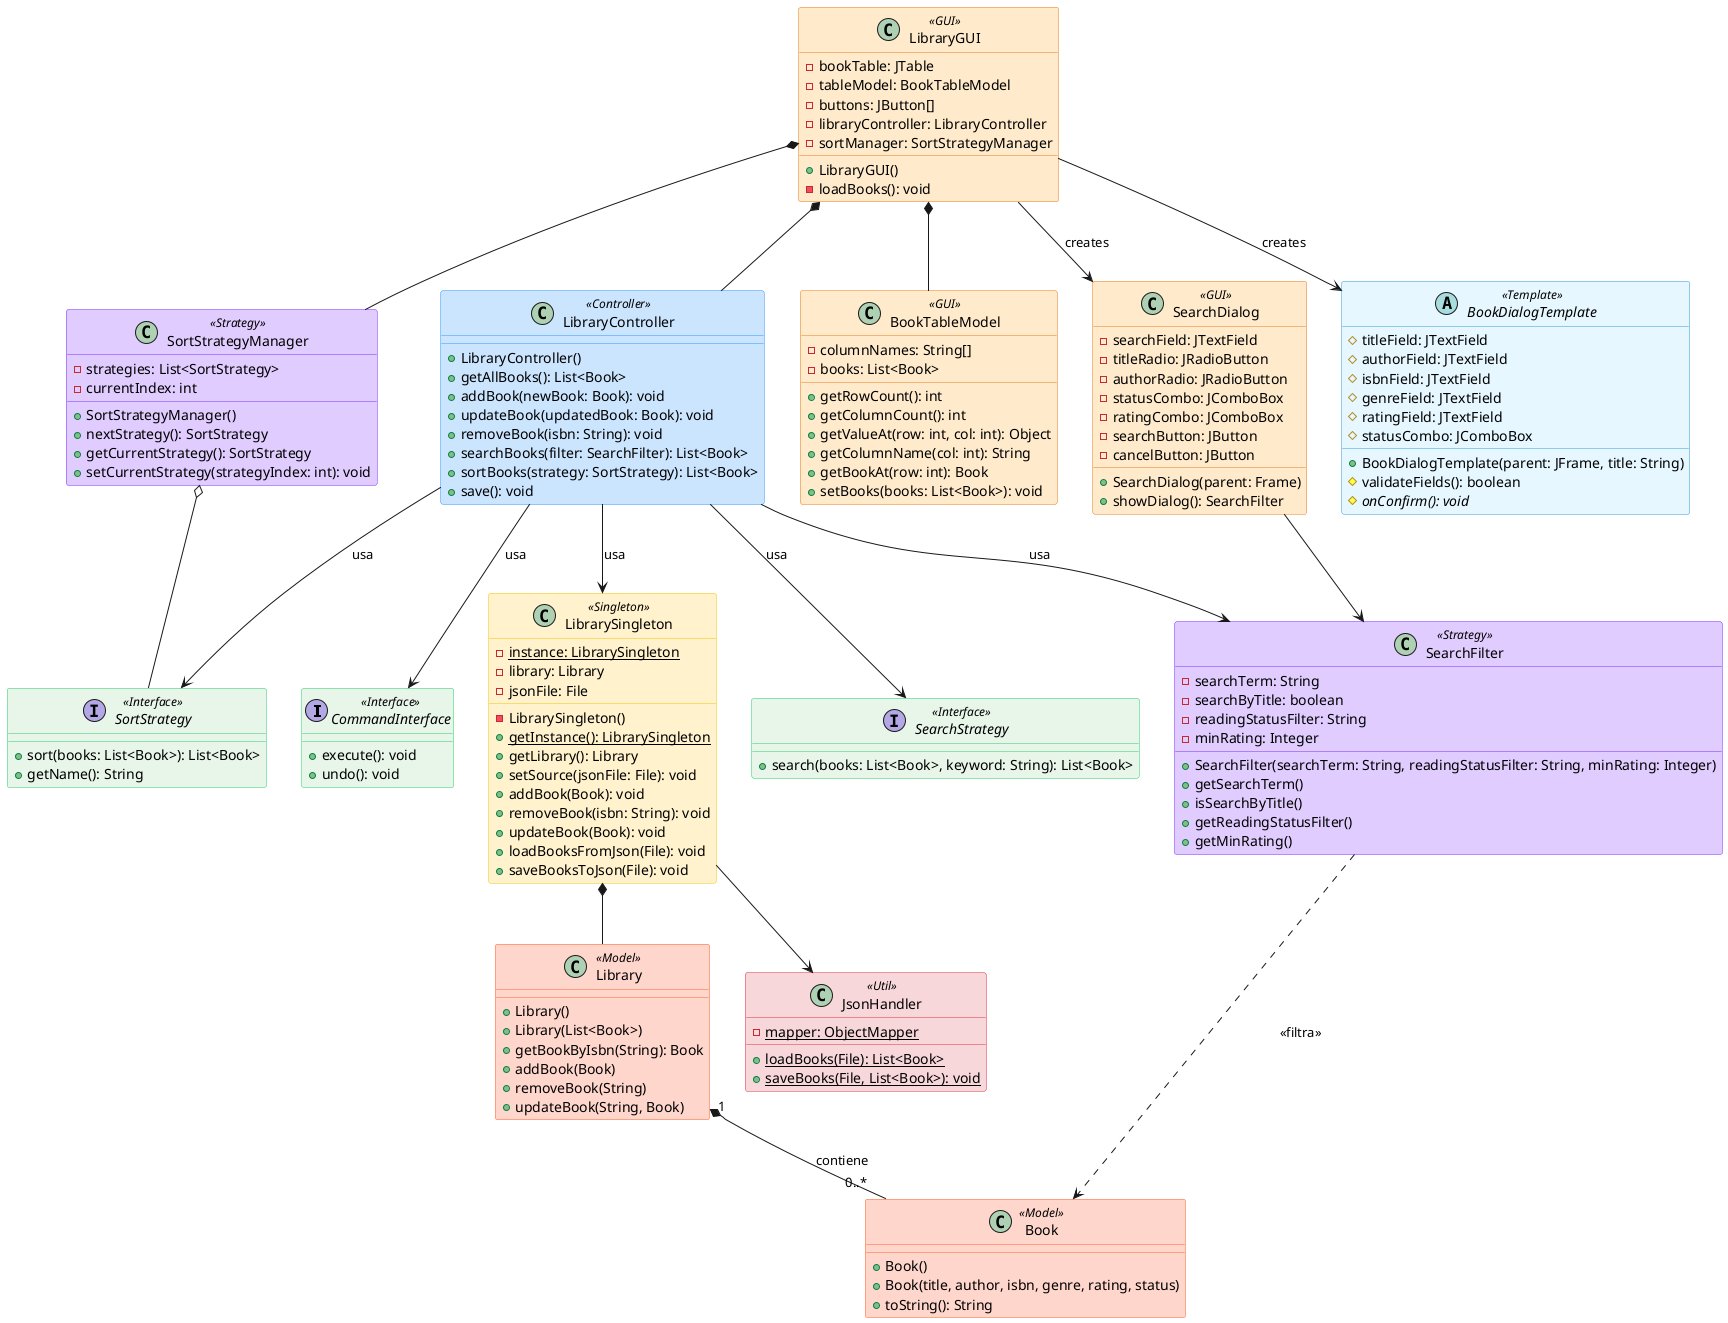 @startuml Complete Class Diagram

skinparam package {
    BackgroundColor White
    BorderColor Black
}

skinparam class {
    BackgroundColor<<GUI>> #FFEBCC
    BorderColor<<GUI>> #E67E22

    BackgroundColor<<Template>> #E6F7FF
    BorderColor<<Template>> #3498DB

    BackgroundColor<<Singleton>> #FFF2CC
    BorderColor<<Singleton>> #F1C40F

    BackgroundColor<<Interface>> #E8F5E9
    BorderColor<<Interface>> #2ECC71

    BackgroundColor<<Controller>> #CCE5FF
    BorderColor<<Controller>> #3399FF

    BackgroundColor<<Model>> #FFD6CC
    BorderColor<<Model>> #FF6633

    BackgroundColor<<Util>> #F8D7DA
    BorderColor<<Util>> #DC3545

    BackgroundColor<<Strategy>> #E0CCFF
    BorderColor<<Strategy>> #7A33FF
}

top to bottom direction

interface CommandInterface <<Interface>> {
    + execute(): void
    + undo(): void
}

class LibraryGUI <<GUI>> {
    - bookTable: JTable
    - tableModel: BookTableModel
    - buttons: JButton[]
    - libraryController: LibraryController
    - sortManager: SortStrategyManager
    + LibraryGUI()
    - loadBooks(): void
}

class BookTableModel <<GUI>> {
    - columnNames: String[]
    - books: List<Book>
    + getRowCount(): int
    + getColumnCount(): int
    + getValueAt(row: int, col: int): Object
    + getColumnName(col: int): String
    + getBookAt(row: int): Book
    + setBooks(books: List<Book>): void
}

class SearchDialog <<GUI>> {
    - searchField: JTextField
    - titleRadio: JRadioButton
    - authorRadio: JRadioButton
    - statusCombo: JComboBox
    - ratingCombo: JComboBox
    - searchButton: JButton
    - cancelButton: JButton
    + SearchDialog(parent: Frame)
    + showDialog(): SearchFilter
}

abstract class BookDialogTemplate <<Template>> {
    # titleField: JTextField
    # authorField: JTextField
    # isbnField: JTextField
    # genreField: JTextField
    # ratingField: JTextField
    # statusCombo: JComboBox
    + BookDialogTemplate(parent: JFrame, title: String)
    # validateFields(): boolean
    # {abstract} onConfirm(): void
}

interface SearchStrategy <<Interface>> {
    + search(books: List<Book>, keyword: String): List<Book>
}

interface SortStrategy <<Interface>> {
    + sort(books: List<Book>): List<Book>
    + getName(): String
}

class SortStrategyManager <<Strategy>> {
    - strategies: List<SortStrategy>
    - currentIndex: int
    + SortStrategyManager()
    + nextStrategy(): SortStrategy
    + getCurrentStrategy(): SortStrategy
    + setCurrentStrategy(strategyIndex: int): void
}

class JsonHandler <<Util>> {
    - {static} mapper: ObjectMapper
    + {static} loadBooks(File): List<Book>
    + {static} saveBooks(File, List<Book>): void
}

class LibraryController <<Controller>> {
    + LibraryController()
    + getAllBooks(): List<Book>
    + addBook(newBook: Book): void
    + updateBook(updatedBook: Book): void
    + removeBook(isbn: String): void
    + searchBooks(filter: SearchFilter): List<Book>
    + sortBooks(strategy: SortStrategy): List<Book>
    + save(): void
}

class LibrarySingleton <<Singleton>> {
    - {static} instance: LibrarySingleton
    - library: Library
    - jsonFile: File
    - LibrarySingleton()
    + {static} getInstance(): LibrarySingleton
    + getLibrary(): Library
    + setSource(jsonFile: File): void
    + addBook(Book): void
    + removeBook(isbn: String): void
    + updateBook(Book): void
    + loadBooksFromJson(File): void
    + saveBooksToJson(File): void
}

class Book <<Model>> {
    + Book()
    + Book(title, author, isbn, genre, rating, status)
    + toString(): String
}

class Library <<Model>> {
    + Library()
    + Library(List<Book>)
    + getBookByIsbn(String): Book
    + addBook(Book)
    + removeBook(String)
    + updateBook(String, Book)
}

class SearchFilter <<Strategy>>{
    - searchTerm: String
    - searchByTitle: boolean
    - readingStatusFilter: String
    - minRating: Integer
    + SearchFilter(searchTerm: String, readingStatusFilter: String, minRating: Integer)
    + getSearchTerm()
    + isSearchByTitle()
    + getReadingStatusFilter()
    + getMinRating()
}


Library "1" *-- "0..*" Book : contiene
SearchFilter ..> Book : << filtra >>

SortStrategyManager o-- SortStrategy

LibraryGUI *-- BookTableModel
LibraryGUI --> SearchDialog : creates

LibraryGUI --> BookDialogTemplate : creates

LibraryController --> LibrarySingleton : usa
LibraryController --> SortStrategy : usa
LibraryController --> SearchFilter : usa
LibraryController --> CommandInterface : usa
LibraryController --> SearchStrategy : usa

LibrarySingleton *-- Library
LibrarySingleton --> JsonHandler

LibraryGUI *-- LibraryController
LibraryGUI *-- SortStrategyManager

SearchDialog --> SearchFilter

@enduml